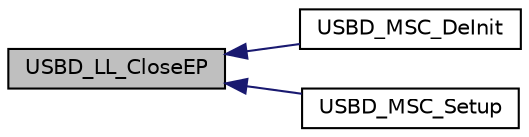 digraph "USBD_LL_CloseEP"
{
  edge [fontname="Helvetica",fontsize="10",labelfontname="Helvetica",labelfontsize="10"];
  node [fontname="Helvetica",fontsize="10",shape=record];
  rankdir="LR";
  Node23 [label="USBD_LL_CloseEP",height=0.2,width=0.4,color="black", fillcolor="grey75", style="filled", fontcolor="black"];
  Node23 -> Node24 [dir="back",color="midnightblue",fontsize="10",style="solid",fontname="Helvetica"];
  Node24 [label="USBD_MSC_DeInit",height=0.2,width=0.4,color="black", fillcolor="white", style="filled",URL="$group___m_s_c___c_o_r_e___private___functions.html#gabb643a5bc10a2900666b2f4b5d6582e2",tooltip="USBD_MSC_DeInit DeInitilaize the mass storage configuration. "];
  Node23 -> Node25 [dir="back",color="midnightblue",fontsize="10",style="solid",fontname="Helvetica"];
  Node25 [label="USBD_MSC_Setup",height=0.2,width=0.4,color="black", fillcolor="white", style="filled",URL="$group___m_s_c___c_o_r_e___private___functions.html#gaf7c2344d42242f52ce4e1f9d68c7b0b9",tooltip="USBD_MSC_Setup Handle the MSC specific requests. "];
}
